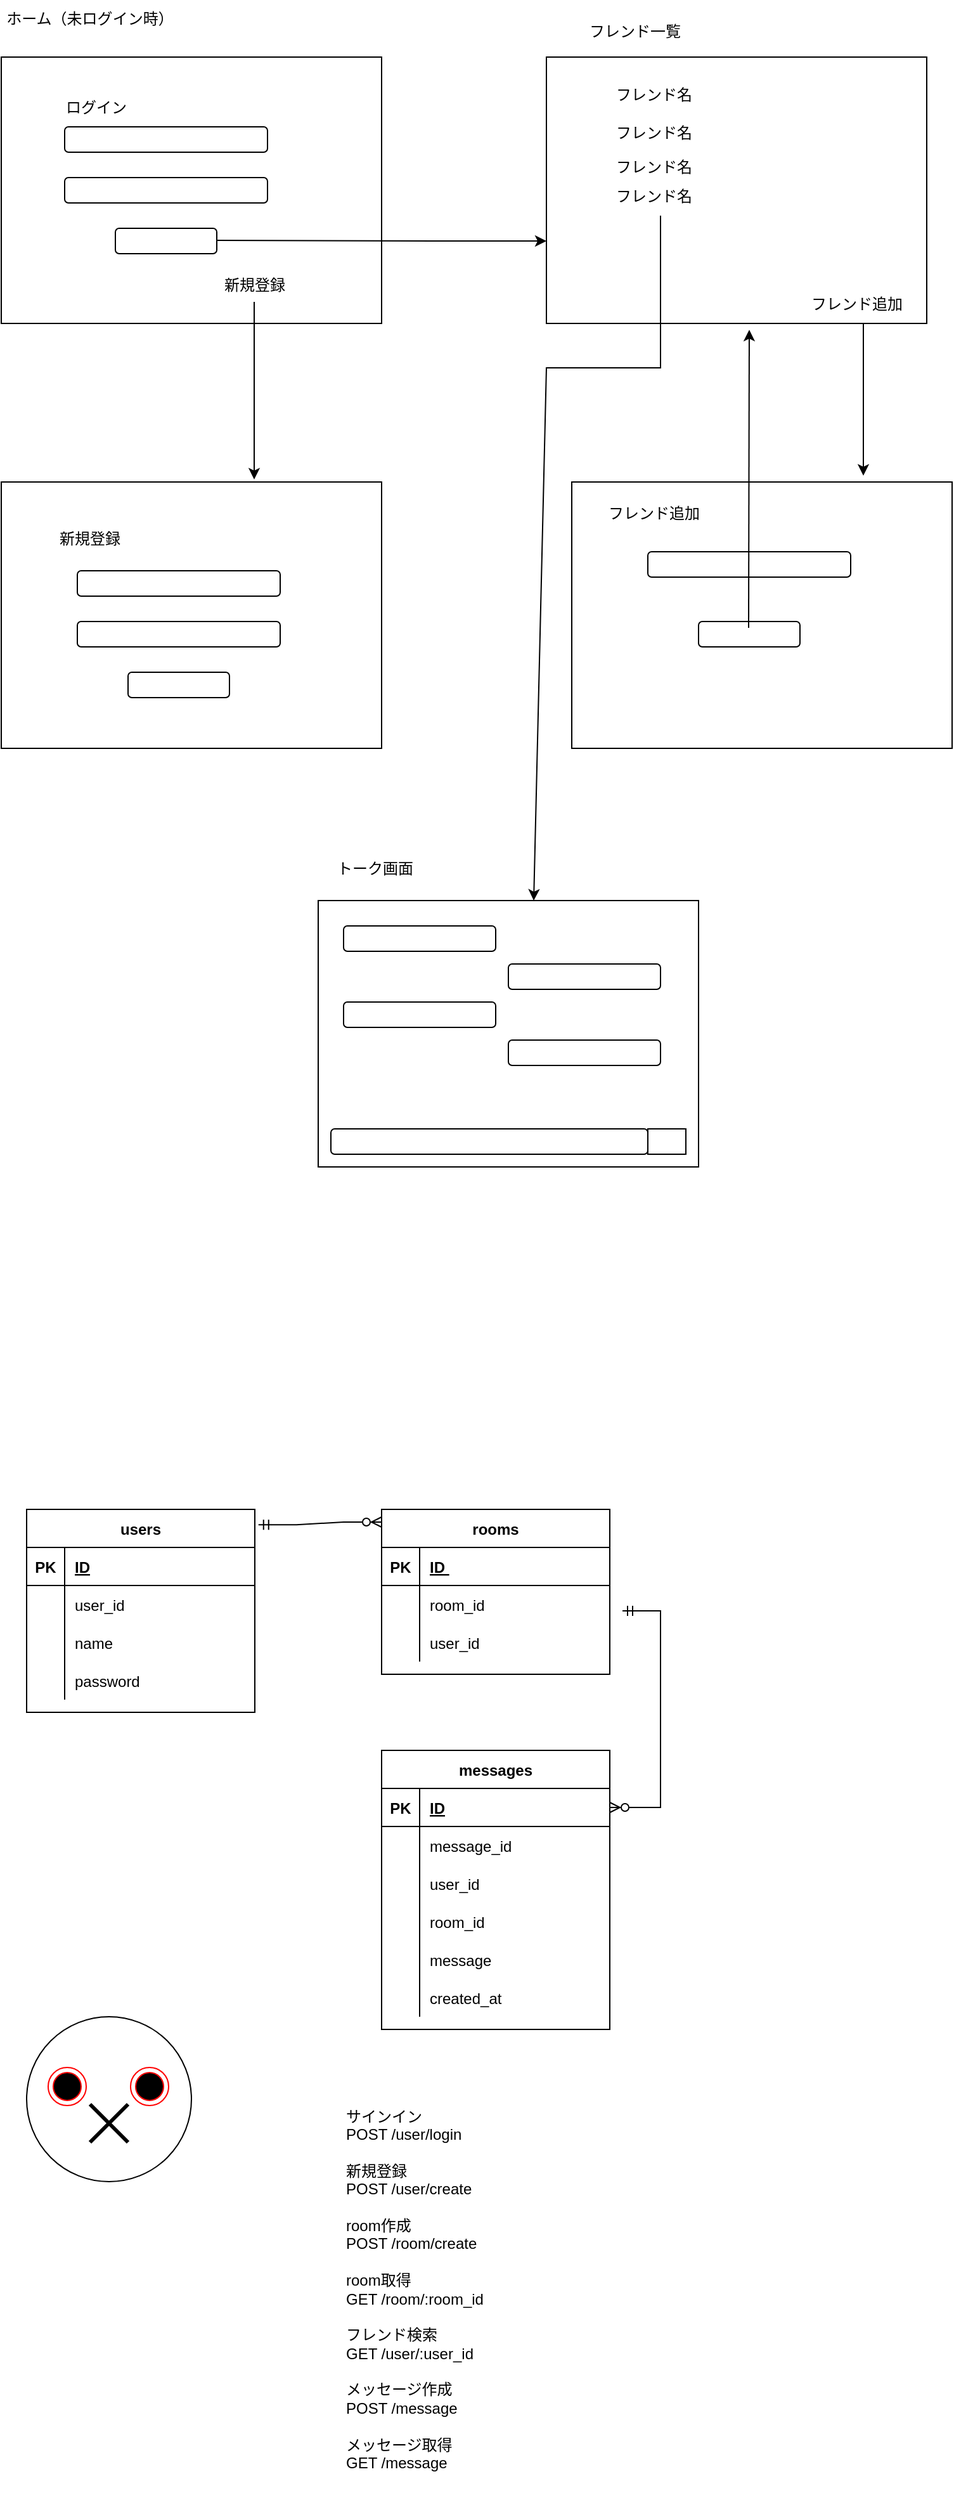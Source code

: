 <mxfile version="20.3.0" type="device"><diagram id="reA2kpUjlVqHqZ2dUMqP" name="ページ1"><mxGraphModel dx="974" dy="526" grid="1" gridSize="10" guides="1" tooltips="1" connect="1" arrows="1" fold="1" page="1" pageScale="1" pageWidth="827" pageHeight="1169" math="0" shadow="0"><root><mxCell id="0"/><mxCell id="1" parent="0"/><mxCell id="BGZZ9hzi_PYknfLp_16g-130" value="" style="ellipse;whiteSpace=wrap;html=1;aspect=fixed;" vertex="1" parent="1"><mxGeometry x="60" y="1600" width="130" height="130" as="geometry"/></mxCell><mxCell id="BGZZ9hzi_PYknfLp_16g-1" value="" style="rounded=0;whiteSpace=wrap;html=1;" vertex="1" parent="1"><mxGeometry x="40" y="55" width="300" height="210" as="geometry"/></mxCell><mxCell id="BGZZ9hzi_PYknfLp_16g-2" value="ホーム（未ログイン時）" style="text;html=1;strokeColor=none;fillColor=none;align=center;verticalAlign=middle;whiteSpace=wrap;rounded=0;" vertex="1" parent="1"><mxGeometry x="40" y="10" width="140" height="30" as="geometry"/></mxCell><mxCell id="BGZZ9hzi_PYknfLp_16g-9" value="ログイン" style="text;html=1;strokeColor=none;fillColor=none;align=center;verticalAlign=middle;whiteSpace=wrap;rounded=0;" vertex="1" parent="1"><mxGeometry x="70" y="80" width="90" height="30" as="geometry"/></mxCell><mxCell id="BGZZ9hzi_PYknfLp_16g-10" value="新規登録" style="text;html=1;strokeColor=none;fillColor=none;align=center;verticalAlign=middle;whiteSpace=wrap;rounded=0;" vertex="1" parent="1"><mxGeometry x="210" y="220" width="60" height="30" as="geometry"/></mxCell><mxCell id="BGZZ9hzi_PYknfLp_16g-25" value="" style="rounded=1;whiteSpace=wrap;html=1;" vertex="1" parent="1"><mxGeometry x="90" y="110" width="160" height="20" as="geometry"/></mxCell><mxCell id="BGZZ9hzi_PYknfLp_16g-26" value="" style="rounded=1;whiteSpace=wrap;html=1;" vertex="1" parent="1"><mxGeometry x="90" y="150" width="160" height="20" as="geometry"/></mxCell><mxCell id="BGZZ9hzi_PYknfLp_16g-27" value="" style="rounded=1;whiteSpace=wrap;html=1;" vertex="1" parent="1"><mxGeometry x="130" y="190" width="80" height="20" as="geometry"/></mxCell><mxCell id="BGZZ9hzi_PYknfLp_16g-28" value="" style="endArrow=classic;html=1;rounded=0;" edge="1" parent="1"><mxGeometry width="50" height="50" relative="1" as="geometry"><mxPoint x="239.5" y="248" as="sourcePoint"/><mxPoint x="239.5" y="388" as="targetPoint"/></mxGeometry></mxCell><mxCell id="BGZZ9hzi_PYknfLp_16g-29" value="" style="rounded=0;whiteSpace=wrap;html=1;" vertex="1" parent="1"><mxGeometry x="40" y="390" width="300" height="210" as="geometry"/></mxCell><mxCell id="BGZZ9hzi_PYknfLp_16g-30" value="新規登録" style="text;html=1;strokeColor=none;fillColor=none;align=center;verticalAlign=middle;whiteSpace=wrap;rounded=0;" vertex="1" parent="1"><mxGeometry x="80" y="420" width="60" height="30" as="geometry"/></mxCell><mxCell id="BGZZ9hzi_PYknfLp_16g-31" value="" style="rounded=1;whiteSpace=wrap;html=1;" vertex="1" parent="1"><mxGeometry x="100" y="460" width="160" height="20" as="geometry"/></mxCell><mxCell id="BGZZ9hzi_PYknfLp_16g-32" value="" style="rounded=1;whiteSpace=wrap;html=1;" vertex="1" parent="1"><mxGeometry x="100" y="500" width="160" height="20" as="geometry"/></mxCell><mxCell id="BGZZ9hzi_PYknfLp_16g-33" value="" style="rounded=1;whiteSpace=wrap;html=1;" vertex="1" parent="1"><mxGeometry x="140" y="540" width="80" height="20" as="geometry"/></mxCell><mxCell id="BGZZ9hzi_PYknfLp_16g-34" value="" style="endArrow=classic;html=1;rounded=0;" edge="1" parent="1"><mxGeometry width="50" height="50" relative="1" as="geometry"><mxPoint x="210" y="199.5" as="sourcePoint"/><mxPoint x="470" y="200" as="targetPoint"/><Array as="points"><mxPoint x="380" y="200"/></Array></mxGeometry></mxCell><mxCell id="BGZZ9hzi_PYknfLp_16g-35" value="" style="rounded=0;whiteSpace=wrap;html=1;" vertex="1" parent="1"><mxGeometry x="490" y="390" width="300" height="210" as="geometry"/></mxCell><mxCell id="BGZZ9hzi_PYknfLp_16g-37" value="フレンド追加" style="text;html=1;strokeColor=none;fillColor=none;align=center;verticalAlign=middle;whiteSpace=wrap;rounded=0;" vertex="1" parent="1"><mxGeometry x="500" y="400" width="110" height="30" as="geometry"/></mxCell><mxCell id="BGZZ9hzi_PYknfLp_16g-38" value="" style="rounded=1;whiteSpace=wrap;html=1;" vertex="1" parent="1"><mxGeometry x="550" y="445" width="160" height="20" as="geometry"/></mxCell><mxCell id="BGZZ9hzi_PYknfLp_16g-39" value="" style="rounded=1;whiteSpace=wrap;html=1;" vertex="1" parent="1"><mxGeometry x="590" y="500" width="80" height="20" as="geometry"/></mxCell><mxCell id="BGZZ9hzi_PYknfLp_16g-40" value="" style="endArrow=classic;html=1;rounded=0;" edge="1" parent="1"><mxGeometry width="50" height="50" relative="1" as="geometry"><mxPoint x="629.5" y="505" as="sourcePoint"/><mxPoint x="630" y="270" as="targetPoint"/></mxGeometry></mxCell><mxCell id="BGZZ9hzi_PYknfLp_16g-41" value="" style="rounded=0;whiteSpace=wrap;html=1;" vertex="1" parent="1"><mxGeometry x="470" y="55" width="300" height="210" as="geometry"/></mxCell><mxCell id="BGZZ9hzi_PYknfLp_16g-42" value="フレンド一覧" style="text;html=1;strokeColor=none;fillColor=none;align=center;verticalAlign=middle;whiteSpace=wrap;rounded=0;" vertex="1" parent="1"><mxGeometry x="470" y="20" width="140" height="30" as="geometry"/></mxCell><mxCell id="BGZZ9hzi_PYknfLp_16g-43" value="フレンド追加" style="text;html=1;strokeColor=none;fillColor=none;align=center;verticalAlign=middle;whiteSpace=wrap;rounded=0;" vertex="1" parent="1"><mxGeometry x="660" y="235" width="110" height="30" as="geometry"/></mxCell><mxCell id="BGZZ9hzi_PYknfLp_16g-44" value="" style="endArrow=classic;html=1;rounded=0;" edge="1" parent="1"><mxGeometry width="50" height="50" relative="1" as="geometry"><mxPoint x="720" y="265" as="sourcePoint"/><mxPoint x="720" y="385" as="targetPoint"/></mxGeometry></mxCell><mxCell id="BGZZ9hzi_PYknfLp_16g-47" value="フレンド名" style="text;html=1;strokeColor=none;fillColor=none;align=center;verticalAlign=middle;whiteSpace=wrap;rounded=0;" vertex="1" parent="1"><mxGeometry x="510" y="70" width="90" height="30" as="geometry"/></mxCell><mxCell id="BGZZ9hzi_PYknfLp_16g-48" value="フレンド名" style="text;html=1;strokeColor=none;fillColor=none;align=center;verticalAlign=middle;whiteSpace=wrap;rounded=0;" vertex="1" parent="1"><mxGeometry x="510" y="100" width="90" height="30" as="geometry"/></mxCell><mxCell id="BGZZ9hzi_PYknfLp_16g-49" value="フレンド名" style="text;html=1;strokeColor=none;fillColor=none;align=center;verticalAlign=middle;whiteSpace=wrap;rounded=0;" vertex="1" parent="1"><mxGeometry x="510" y="127" width="90" height="30" as="geometry"/></mxCell><mxCell id="BGZZ9hzi_PYknfLp_16g-50" value="フレンド名" style="text;html=1;strokeColor=none;fillColor=none;align=center;verticalAlign=middle;whiteSpace=wrap;rounded=0;" vertex="1" parent="1"><mxGeometry x="510" y="150" width="90" height="30" as="geometry"/></mxCell><mxCell id="BGZZ9hzi_PYknfLp_16g-51" value="" style="endArrow=classic;html=1;rounded=0;" edge="1" parent="1"><mxGeometry width="50" height="50" relative="1" as="geometry"><mxPoint x="560" y="180" as="sourcePoint"/><mxPoint x="460" y="720" as="targetPoint"/><Array as="points"><mxPoint x="560" y="300"/><mxPoint x="470" y="300"/></Array></mxGeometry></mxCell><mxCell id="BGZZ9hzi_PYknfLp_16g-52" value="" style="rounded=0;whiteSpace=wrap;html=1;" vertex="1" parent="1"><mxGeometry x="290" y="720" width="300" height="210" as="geometry"/></mxCell><mxCell id="BGZZ9hzi_PYknfLp_16g-53" value="" style="rounded=1;whiteSpace=wrap;html=1;" vertex="1" parent="1"><mxGeometry x="310" y="740" width="120" height="20" as="geometry"/></mxCell><mxCell id="BGZZ9hzi_PYknfLp_16g-54" value="トーク画面" style="text;html=1;strokeColor=none;fillColor=none;align=center;verticalAlign=middle;whiteSpace=wrap;rounded=0;" vertex="1" parent="1"><mxGeometry x="290" y="680" width="90" height="30" as="geometry"/></mxCell><mxCell id="BGZZ9hzi_PYknfLp_16g-55" value="" style="rounded=1;whiteSpace=wrap;html=1;" vertex="1" parent="1"><mxGeometry x="440" y="770" width="120" height="20" as="geometry"/></mxCell><mxCell id="BGZZ9hzi_PYknfLp_16g-56" value="" style="rounded=1;whiteSpace=wrap;html=1;" vertex="1" parent="1"><mxGeometry x="310" y="800" width="120" height="20" as="geometry"/></mxCell><mxCell id="BGZZ9hzi_PYknfLp_16g-57" value="" style="rounded=1;whiteSpace=wrap;html=1;arcSize=0;" vertex="1" parent="1"><mxGeometry x="550" y="900" width="30" height="20" as="geometry"/></mxCell><mxCell id="BGZZ9hzi_PYknfLp_16g-58" value="" style="rounded=1;whiteSpace=wrap;html=1;" vertex="1" parent="1"><mxGeometry x="300" y="900" width="250" height="20" as="geometry"/></mxCell><mxCell id="BGZZ9hzi_PYknfLp_16g-59" value="" style="rounded=1;whiteSpace=wrap;html=1;" vertex="1" parent="1"><mxGeometry x="440" y="830" width="120" height="20" as="geometry"/></mxCell><mxCell id="BGZZ9hzi_PYknfLp_16g-64" value="users" style="shape=table;startSize=30;container=1;collapsible=1;childLayout=tableLayout;fixedRows=1;rowLines=0;fontStyle=1;align=center;resizeLast=1;" vertex="1" parent="1"><mxGeometry x="60" y="1200" width="180" height="160" as="geometry"/></mxCell><mxCell id="BGZZ9hzi_PYknfLp_16g-65" value="" style="shape=tableRow;horizontal=0;startSize=0;swimlaneHead=0;swimlaneBody=0;fillColor=none;collapsible=0;dropTarget=0;points=[[0,0.5],[1,0.5]];portConstraint=eastwest;top=0;left=0;right=0;bottom=1;" vertex="1" parent="BGZZ9hzi_PYknfLp_16g-64"><mxGeometry y="30" width="180" height="30" as="geometry"/></mxCell><mxCell id="BGZZ9hzi_PYknfLp_16g-66" value="PK" style="shape=partialRectangle;connectable=0;fillColor=none;top=0;left=0;bottom=0;right=0;fontStyle=1;overflow=hidden;" vertex="1" parent="BGZZ9hzi_PYknfLp_16g-65"><mxGeometry width="30" height="30" as="geometry"><mxRectangle width="30" height="30" as="alternateBounds"/></mxGeometry></mxCell><mxCell id="BGZZ9hzi_PYknfLp_16g-67" value="ID" style="shape=partialRectangle;connectable=0;fillColor=none;top=0;left=0;bottom=0;right=0;align=left;spacingLeft=6;fontStyle=5;overflow=hidden;" vertex="1" parent="BGZZ9hzi_PYknfLp_16g-65"><mxGeometry x="30" width="150" height="30" as="geometry"><mxRectangle width="150" height="30" as="alternateBounds"/></mxGeometry></mxCell><mxCell id="BGZZ9hzi_PYknfLp_16g-136" style="shape=tableRow;horizontal=0;startSize=0;swimlaneHead=0;swimlaneBody=0;fillColor=none;collapsible=0;dropTarget=0;points=[[0,0.5],[1,0.5]];portConstraint=eastwest;top=0;left=0;right=0;bottom=0;" vertex="1" parent="BGZZ9hzi_PYknfLp_16g-64"><mxGeometry y="60" width="180" height="30" as="geometry"/></mxCell><mxCell id="BGZZ9hzi_PYknfLp_16g-137" style="shape=partialRectangle;connectable=0;fillColor=none;top=0;left=0;bottom=0;right=0;editable=1;overflow=hidden;" vertex="1" parent="BGZZ9hzi_PYknfLp_16g-136"><mxGeometry width="30" height="30" as="geometry"><mxRectangle width="30" height="30" as="alternateBounds"/></mxGeometry></mxCell><mxCell id="BGZZ9hzi_PYknfLp_16g-138" value="user_id" style="shape=partialRectangle;connectable=0;fillColor=none;top=0;left=0;bottom=0;right=0;align=left;spacingLeft=6;overflow=hidden;" vertex="1" parent="BGZZ9hzi_PYknfLp_16g-136"><mxGeometry x="30" width="150" height="30" as="geometry"><mxRectangle width="150" height="30" as="alternateBounds"/></mxGeometry></mxCell><mxCell id="BGZZ9hzi_PYknfLp_16g-68" value="" style="shape=tableRow;horizontal=0;startSize=0;swimlaneHead=0;swimlaneBody=0;fillColor=none;collapsible=0;dropTarget=0;points=[[0,0.5],[1,0.5]];portConstraint=eastwest;top=0;left=0;right=0;bottom=0;" vertex="1" parent="BGZZ9hzi_PYknfLp_16g-64"><mxGeometry y="90" width="180" height="30" as="geometry"/></mxCell><mxCell id="BGZZ9hzi_PYknfLp_16g-69" value="" style="shape=partialRectangle;connectable=0;fillColor=none;top=0;left=0;bottom=0;right=0;editable=1;overflow=hidden;" vertex="1" parent="BGZZ9hzi_PYknfLp_16g-68"><mxGeometry width="30" height="30" as="geometry"><mxRectangle width="30" height="30" as="alternateBounds"/></mxGeometry></mxCell><mxCell id="BGZZ9hzi_PYknfLp_16g-70" value="name" style="shape=partialRectangle;connectable=0;fillColor=none;top=0;left=0;bottom=0;right=0;align=left;spacingLeft=6;overflow=hidden;" vertex="1" parent="BGZZ9hzi_PYknfLp_16g-68"><mxGeometry x="30" width="150" height="30" as="geometry"><mxRectangle width="150" height="30" as="alternateBounds"/></mxGeometry></mxCell><mxCell id="BGZZ9hzi_PYknfLp_16g-71" value="" style="shape=tableRow;horizontal=0;startSize=0;swimlaneHead=0;swimlaneBody=0;fillColor=none;collapsible=0;dropTarget=0;points=[[0,0.5],[1,0.5]];portConstraint=eastwest;top=0;left=0;right=0;bottom=0;" vertex="1" parent="BGZZ9hzi_PYknfLp_16g-64"><mxGeometry y="120" width="180" height="30" as="geometry"/></mxCell><mxCell id="BGZZ9hzi_PYknfLp_16g-72" value="" style="shape=partialRectangle;connectable=0;fillColor=none;top=0;left=0;bottom=0;right=0;editable=1;overflow=hidden;" vertex="1" parent="BGZZ9hzi_PYknfLp_16g-71"><mxGeometry width="30" height="30" as="geometry"><mxRectangle width="30" height="30" as="alternateBounds"/></mxGeometry></mxCell><mxCell id="BGZZ9hzi_PYknfLp_16g-73" value="password" style="shape=partialRectangle;connectable=0;fillColor=none;top=0;left=0;bottom=0;right=0;align=left;spacingLeft=6;overflow=hidden;" vertex="1" parent="BGZZ9hzi_PYknfLp_16g-71"><mxGeometry x="30" width="150" height="30" as="geometry"><mxRectangle width="150" height="30" as="alternateBounds"/></mxGeometry></mxCell><mxCell id="BGZZ9hzi_PYknfLp_16g-83" value="rooms" style="shape=table;startSize=30;container=1;collapsible=1;childLayout=tableLayout;fixedRows=1;rowLines=0;fontStyle=1;align=center;resizeLast=1;" vertex="1" parent="1"><mxGeometry x="340" y="1200" width="180" height="130" as="geometry"/></mxCell><mxCell id="BGZZ9hzi_PYknfLp_16g-84" value="" style="shape=tableRow;horizontal=0;startSize=0;swimlaneHead=0;swimlaneBody=0;fillColor=none;collapsible=0;dropTarget=0;points=[[0,0.5],[1,0.5]];portConstraint=eastwest;top=0;left=0;right=0;bottom=1;" vertex="1" parent="BGZZ9hzi_PYknfLp_16g-83"><mxGeometry y="30" width="180" height="30" as="geometry"/></mxCell><mxCell id="BGZZ9hzi_PYknfLp_16g-85" value="PK" style="shape=partialRectangle;connectable=0;fillColor=none;top=0;left=0;bottom=0;right=0;fontStyle=1;overflow=hidden;" vertex="1" parent="BGZZ9hzi_PYknfLp_16g-84"><mxGeometry width="30" height="30" as="geometry"><mxRectangle width="30" height="30" as="alternateBounds"/></mxGeometry></mxCell><mxCell id="BGZZ9hzi_PYknfLp_16g-86" value="ID " style="shape=partialRectangle;connectable=0;fillColor=none;top=0;left=0;bottom=0;right=0;align=left;spacingLeft=6;fontStyle=5;overflow=hidden;" vertex="1" parent="BGZZ9hzi_PYknfLp_16g-84"><mxGeometry x="30" width="150" height="30" as="geometry"><mxRectangle width="150" height="30" as="alternateBounds"/></mxGeometry></mxCell><mxCell id="BGZZ9hzi_PYknfLp_16g-139" style="shape=tableRow;horizontal=0;startSize=0;swimlaneHead=0;swimlaneBody=0;fillColor=none;collapsible=0;dropTarget=0;points=[[0,0.5],[1,0.5]];portConstraint=eastwest;top=0;left=0;right=0;bottom=0;" vertex="1" parent="BGZZ9hzi_PYknfLp_16g-83"><mxGeometry y="60" width="180" height="30" as="geometry"/></mxCell><mxCell id="BGZZ9hzi_PYknfLp_16g-140" style="shape=partialRectangle;connectable=0;fillColor=none;top=0;left=0;bottom=0;right=0;editable=1;overflow=hidden;" vertex="1" parent="BGZZ9hzi_PYknfLp_16g-139"><mxGeometry width="30" height="30" as="geometry"><mxRectangle width="30" height="30" as="alternateBounds"/></mxGeometry></mxCell><mxCell id="BGZZ9hzi_PYknfLp_16g-141" value="room_id" style="shape=partialRectangle;connectable=0;fillColor=none;top=0;left=0;bottom=0;right=0;align=left;spacingLeft=6;overflow=hidden;" vertex="1" parent="BGZZ9hzi_PYknfLp_16g-139"><mxGeometry x="30" width="150" height="30" as="geometry"><mxRectangle width="150" height="30" as="alternateBounds"/></mxGeometry></mxCell><mxCell id="BGZZ9hzi_PYknfLp_16g-87" value="" style="shape=tableRow;horizontal=0;startSize=0;swimlaneHead=0;swimlaneBody=0;fillColor=none;collapsible=0;dropTarget=0;points=[[0,0.5],[1,0.5]];portConstraint=eastwest;top=0;left=0;right=0;bottom=0;" vertex="1" parent="BGZZ9hzi_PYknfLp_16g-83"><mxGeometry y="90" width="180" height="30" as="geometry"/></mxCell><mxCell id="BGZZ9hzi_PYknfLp_16g-88" value="" style="shape=partialRectangle;connectable=0;fillColor=none;top=0;left=0;bottom=0;right=0;editable=1;overflow=hidden;" vertex="1" parent="BGZZ9hzi_PYknfLp_16g-87"><mxGeometry width="30" height="30" as="geometry"><mxRectangle width="30" height="30" as="alternateBounds"/></mxGeometry></mxCell><mxCell id="BGZZ9hzi_PYknfLp_16g-89" value="user_id" style="shape=partialRectangle;connectable=0;fillColor=none;top=0;left=0;bottom=0;right=0;align=left;spacingLeft=6;overflow=hidden;" vertex="1" parent="BGZZ9hzi_PYknfLp_16g-87"><mxGeometry x="30" width="150" height="30" as="geometry"><mxRectangle width="150" height="30" as="alternateBounds"/></mxGeometry></mxCell><mxCell id="BGZZ9hzi_PYknfLp_16g-96" value="messages" style="shape=table;startSize=30;container=1;collapsible=1;childLayout=tableLayout;fixedRows=1;rowLines=0;fontStyle=1;align=center;resizeLast=1;" vertex="1" parent="1"><mxGeometry x="340" y="1390" width="180" height="220" as="geometry"/></mxCell><mxCell id="BGZZ9hzi_PYknfLp_16g-97" value="" style="shape=tableRow;horizontal=0;startSize=0;swimlaneHead=0;swimlaneBody=0;fillColor=none;collapsible=0;dropTarget=0;points=[[0,0.5],[1,0.5]];portConstraint=eastwest;top=0;left=0;right=0;bottom=1;" vertex="1" parent="BGZZ9hzi_PYknfLp_16g-96"><mxGeometry y="30" width="180" height="30" as="geometry"/></mxCell><mxCell id="BGZZ9hzi_PYknfLp_16g-98" value="PK" style="shape=partialRectangle;connectable=0;fillColor=none;top=0;left=0;bottom=0;right=0;fontStyle=1;overflow=hidden;" vertex="1" parent="BGZZ9hzi_PYknfLp_16g-97"><mxGeometry width="30" height="30" as="geometry"><mxRectangle width="30" height="30" as="alternateBounds"/></mxGeometry></mxCell><mxCell id="BGZZ9hzi_PYknfLp_16g-99" value="ID" style="shape=partialRectangle;connectable=0;fillColor=none;top=0;left=0;bottom=0;right=0;align=left;spacingLeft=6;fontStyle=5;overflow=hidden;" vertex="1" parent="BGZZ9hzi_PYknfLp_16g-97"><mxGeometry x="30" width="150" height="30" as="geometry"><mxRectangle width="150" height="30" as="alternateBounds"/></mxGeometry></mxCell><mxCell id="BGZZ9hzi_PYknfLp_16g-142" style="shape=tableRow;horizontal=0;startSize=0;swimlaneHead=0;swimlaneBody=0;fillColor=none;collapsible=0;dropTarget=0;points=[[0,0.5],[1,0.5]];portConstraint=eastwest;top=0;left=0;right=0;bottom=0;" vertex="1" parent="BGZZ9hzi_PYknfLp_16g-96"><mxGeometry y="60" width="180" height="30" as="geometry"/></mxCell><mxCell id="BGZZ9hzi_PYknfLp_16g-143" style="shape=partialRectangle;connectable=0;fillColor=none;top=0;left=0;bottom=0;right=0;editable=1;overflow=hidden;" vertex="1" parent="BGZZ9hzi_PYknfLp_16g-142"><mxGeometry width="30" height="30" as="geometry"><mxRectangle width="30" height="30" as="alternateBounds"/></mxGeometry></mxCell><mxCell id="BGZZ9hzi_PYknfLp_16g-144" value="message_id" style="shape=partialRectangle;connectable=0;fillColor=none;top=0;left=0;bottom=0;right=0;align=left;spacingLeft=6;overflow=hidden;" vertex="1" parent="BGZZ9hzi_PYknfLp_16g-142"><mxGeometry x="30" width="150" height="30" as="geometry"><mxRectangle width="150" height="30" as="alternateBounds"/></mxGeometry></mxCell><mxCell id="BGZZ9hzi_PYknfLp_16g-121" style="shape=tableRow;horizontal=0;startSize=0;swimlaneHead=0;swimlaneBody=0;fillColor=none;collapsible=0;dropTarget=0;points=[[0,0.5],[1,0.5]];portConstraint=eastwest;top=0;left=0;right=0;bottom=0;" vertex="1" parent="BGZZ9hzi_PYknfLp_16g-96"><mxGeometry y="90" width="180" height="30" as="geometry"/></mxCell><mxCell id="BGZZ9hzi_PYknfLp_16g-122" style="shape=partialRectangle;connectable=0;fillColor=none;top=0;left=0;bottom=0;right=0;editable=1;overflow=hidden;" vertex="1" parent="BGZZ9hzi_PYknfLp_16g-121"><mxGeometry width="30" height="30" as="geometry"><mxRectangle width="30" height="30" as="alternateBounds"/></mxGeometry></mxCell><mxCell id="BGZZ9hzi_PYknfLp_16g-123" value="user_id" style="shape=partialRectangle;connectable=0;fillColor=none;top=0;left=0;bottom=0;right=0;align=left;spacingLeft=6;overflow=hidden;" vertex="1" parent="BGZZ9hzi_PYknfLp_16g-121"><mxGeometry x="30" width="150" height="30" as="geometry"><mxRectangle width="150" height="30" as="alternateBounds"/></mxGeometry></mxCell><mxCell id="BGZZ9hzi_PYknfLp_16g-124" style="shape=tableRow;horizontal=0;startSize=0;swimlaneHead=0;swimlaneBody=0;fillColor=none;collapsible=0;dropTarget=0;points=[[0,0.5],[1,0.5]];portConstraint=eastwest;top=0;left=0;right=0;bottom=0;" vertex="1" parent="BGZZ9hzi_PYknfLp_16g-96"><mxGeometry y="120" width="180" height="30" as="geometry"/></mxCell><mxCell id="BGZZ9hzi_PYknfLp_16g-125" style="shape=partialRectangle;connectable=0;fillColor=none;top=0;left=0;bottom=0;right=0;editable=1;overflow=hidden;" vertex="1" parent="BGZZ9hzi_PYknfLp_16g-124"><mxGeometry width="30" height="30" as="geometry"><mxRectangle width="30" height="30" as="alternateBounds"/></mxGeometry></mxCell><mxCell id="BGZZ9hzi_PYknfLp_16g-126" value="room_id" style="shape=partialRectangle;connectable=0;fillColor=none;top=0;left=0;bottom=0;right=0;align=left;spacingLeft=6;overflow=hidden;" vertex="1" parent="BGZZ9hzi_PYknfLp_16g-124"><mxGeometry x="30" width="150" height="30" as="geometry"><mxRectangle width="150" height="30" as="alternateBounds"/></mxGeometry></mxCell><mxCell id="BGZZ9hzi_PYknfLp_16g-127" style="shape=tableRow;horizontal=0;startSize=0;swimlaneHead=0;swimlaneBody=0;fillColor=none;collapsible=0;dropTarget=0;points=[[0,0.5],[1,0.5]];portConstraint=eastwest;top=0;left=0;right=0;bottom=0;" vertex="1" parent="BGZZ9hzi_PYknfLp_16g-96"><mxGeometry y="150" width="180" height="30" as="geometry"/></mxCell><mxCell id="BGZZ9hzi_PYknfLp_16g-128" style="shape=partialRectangle;connectable=0;fillColor=none;top=0;left=0;bottom=0;right=0;editable=1;overflow=hidden;" vertex="1" parent="BGZZ9hzi_PYknfLp_16g-127"><mxGeometry width="30" height="30" as="geometry"><mxRectangle width="30" height="30" as="alternateBounds"/></mxGeometry></mxCell><mxCell id="BGZZ9hzi_PYknfLp_16g-129" value="message" style="shape=partialRectangle;connectable=0;fillColor=none;top=0;left=0;bottom=0;right=0;align=left;spacingLeft=6;overflow=hidden;" vertex="1" parent="BGZZ9hzi_PYknfLp_16g-127"><mxGeometry x="30" width="150" height="30" as="geometry"><mxRectangle width="150" height="30" as="alternateBounds"/></mxGeometry></mxCell><mxCell id="BGZZ9hzi_PYknfLp_16g-109" style="shape=tableRow;horizontal=0;startSize=0;swimlaneHead=0;swimlaneBody=0;fillColor=none;collapsible=0;dropTarget=0;points=[[0,0.5],[1,0.5]];portConstraint=eastwest;top=0;left=0;right=0;bottom=0;" vertex="1" parent="BGZZ9hzi_PYknfLp_16g-96"><mxGeometry y="180" width="180" height="30" as="geometry"/></mxCell><mxCell id="BGZZ9hzi_PYknfLp_16g-110" style="shape=partialRectangle;connectable=0;fillColor=none;top=0;left=0;bottom=0;right=0;editable=1;overflow=hidden;" vertex="1" parent="BGZZ9hzi_PYknfLp_16g-109"><mxGeometry width="30" height="30" as="geometry"><mxRectangle width="30" height="30" as="alternateBounds"/></mxGeometry></mxCell><mxCell id="BGZZ9hzi_PYknfLp_16g-111" value="created_at" style="shape=partialRectangle;connectable=0;fillColor=none;top=0;left=0;bottom=0;right=0;align=left;spacingLeft=6;overflow=hidden;" vertex="1" parent="BGZZ9hzi_PYknfLp_16g-109"><mxGeometry x="30" width="150" height="30" as="geometry"><mxRectangle width="150" height="30" as="alternateBounds"/></mxGeometry></mxCell><mxCell id="BGZZ9hzi_PYknfLp_16g-117" value="" style="edgeStyle=entityRelationEdgeStyle;fontSize=12;html=1;endArrow=ERzeroToMany;startArrow=ERmandOne;rounded=0;exitX=1.016;exitY=0.076;exitDx=0;exitDy=0;exitPerimeter=0;" edge="1" parent="1" source="BGZZ9hzi_PYknfLp_16g-64"><mxGeometry width="100" height="100" relative="1" as="geometry"><mxPoint x="240" y="1310" as="sourcePoint"/><mxPoint x="340" y="1210" as="targetPoint"/></mxGeometry></mxCell><mxCell id="BGZZ9hzi_PYknfLp_16g-118" value="" style="ellipse;html=1;shape=endState;fillColor=#000000;strokeColor=#ff0000;" vertex="1" parent="1"><mxGeometry x="77" y="1640" width="30" height="30" as="geometry"/></mxCell><mxCell id="BGZZ9hzi_PYknfLp_16g-119" value="" style="ellipse;html=1;shape=endState;fillColor=#000000;strokeColor=#ff0000;" vertex="1" parent="1"><mxGeometry x="142" y="1640" width="30" height="30" as="geometry"/></mxCell><mxCell id="BGZZ9hzi_PYknfLp_16g-120" value="" style="shape=umlDestroy;whiteSpace=wrap;html=1;strokeWidth=3;strokeColor=default;" vertex="1" parent="1"><mxGeometry x="110" y="1669" width="30" height="30" as="geometry"/></mxCell><mxCell id="BGZZ9hzi_PYknfLp_16g-132" value="" style="edgeStyle=entityRelationEdgeStyle;fontSize=12;html=1;endArrow=ERzeroToMany;startArrow=ERmandOne;rounded=0;entryX=1;entryY=0.5;entryDx=0;entryDy=0;" edge="1" parent="1" target="BGZZ9hzi_PYknfLp_16g-97"><mxGeometry width="100" height="100" relative="1" as="geometry"><mxPoint x="530" y="1280" as="sourcePoint"/><mxPoint x="560" y="1400" as="targetPoint"/></mxGeometry></mxCell><mxCell id="BGZZ9hzi_PYknfLp_16g-134" value="サインイン&lt;br&gt;POST /user/login&lt;br&gt;&lt;br&gt;新規登録&lt;br&gt;POST /user/create&lt;br&gt;&lt;br&gt;room作成&lt;br&gt;POST /room/create&lt;br&gt;&lt;br&gt;room取得&lt;br&gt;GET /room/:room_id&lt;br&gt;&lt;br&gt;フレンド検索&lt;br&gt;GET /user/:user_id&lt;br&gt;&lt;br&gt;メッセージ作成&lt;br&gt;POST /message&lt;br&gt;&lt;br&gt;メッセージ取得&lt;br&gt;GET /message" style="text;html=1;strokeColor=none;fillColor=none;align=left;verticalAlign=middle;whiteSpace=wrap;rounded=0;" vertex="1" parent="1"><mxGeometry x="310" y="1650" width="340" height="330" as="geometry"/></mxCell></root></mxGraphModel></diagram></mxfile>